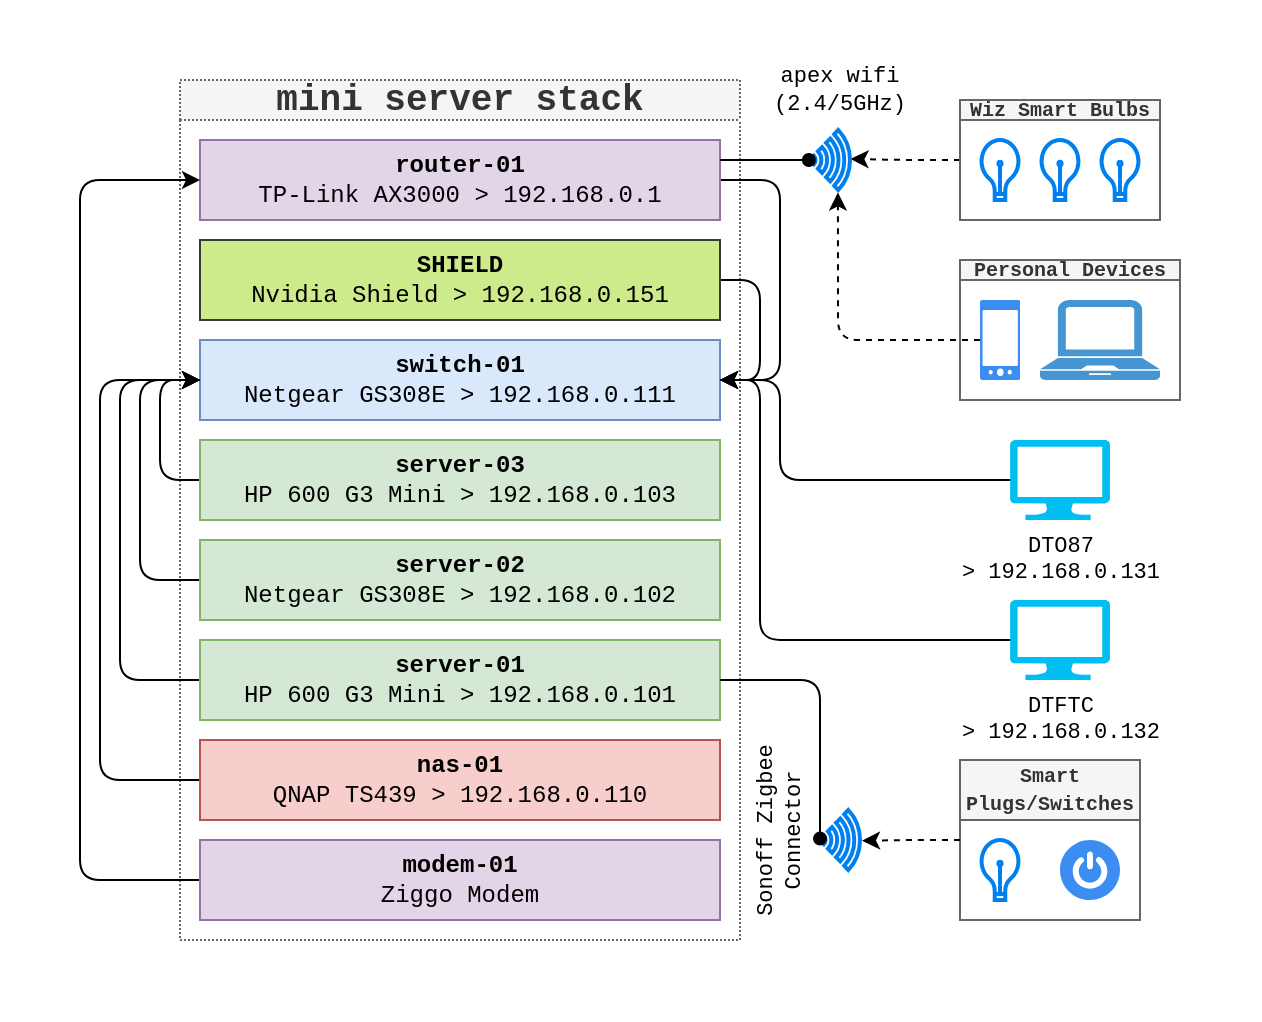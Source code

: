 <mxfile version="22.1.11" type="github">
  <diagram name="Page-1" id="ynxmdBR0fKhgFRv7cBId">
    <mxGraphModel dx="2042" dy="1820" grid="1" gridSize="10" guides="1" tooltips="1" connect="1" arrows="1" fold="1" page="1" pageScale="1" pageWidth="850" pageHeight="1100" math="0" shadow="0">
      <root>
        <mxCell id="0" />
        <mxCell id="1" parent="0" />
        <mxCell id="fZ4H5pgp1tq1CbFL9vs3-2" value="&lt;h2&gt;&lt;font&gt;mini server stack&lt;/font&gt;&lt;/h2&gt;" style="swimlane;whiteSpace=wrap;html=1;startSize=20;fontFamily=Courier New;dashed=1;dashPattern=1 1;fillColor=#f5f5f5;strokeColor=#666666;fontColor=#333333;" parent="1" vertex="1">
          <mxGeometry x="50" y="-60" width="280" height="430" as="geometry">
            <mxRectangle x="40" y="40" width="140" height="30" as="alternateBounds" />
          </mxGeometry>
        </mxCell>
        <mxCell id="fZ4H5pgp1tq1CbFL9vs3-3" value="&lt;font&gt;&lt;b&gt;switch-01&lt;br&gt;&lt;/b&gt;Netgear GS308E &amp;gt; 192.168.0.111&lt;br&gt;&lt;/font&gt;" style="rounded=0;whiteSpace=wrap;html=1;align=center;fillColor=#dae8fc;strokeColor=#6c8ebf;fontFamily=Courier New;" parent="fZ4H5pgp1tq1CbFL9vs3-2" vertex="1">
          <mxGeometry x="10" y="130" width="260" height="40" as="geometry" />
        </mxCell>
        <mxCell id="fZ4H5pgp1tq1CbFL9vs3-19" style="edgeStyle=orthogonalEdgeStyle;shape=connector;rounded=1;orthogonalLoop=1;jettySize=auto;html=1;exitX=0;exitY=0.5;exitDx=0;exitDy=0;entryX=0;entryY=0.5;entryDx=0;entryDy=0;labelBackgroundColor=default;strokeColor=default;align=center;verticalAlign=middle;fontFamily=Courier New;fontSize=11;fontColor=default;endArrow=classic;" parent="fZ4H5pgp1tq1CbFL9vs3-2" source="fZ4H5pgp1tq1CbFL9vs3-4" target="fZ4H5pgp1tq1CbFL9vs3-3" edge="1">
          <mxGeometry relative="1" as="geometry" />
        </mxCell>
        <mxCell id="fZ4H5pgp1tq1CbFL9vs3-4" value="&lt;font&gt;&lt;b&gt;server-03&lt;br&gt;&lt;/b&gt;HP 600 G3 Mini &amp;gt; 192.168.0.103&lt;br&gt;&lt;/font&gt;" style="rounded=0;whiteSpace=wrap;html=1;align=center;fillColor=#d5e8d4;strokeColor=#82b366;fontFamily=Courier New;" parent="fZ4H5pgp1tq1CbFL9vs3-2" vertex="1">
          <mxGeometry x="10" y="180" width="260" height="40" as="geometry" />
        </mxCell>
        <mxCell id="fZ4H5pgp1tq1CbFL9vs3-18" style="edgeStyle=orthogonalEdgeStyle;shape=connector;rounded=1;orthogonalLoop=1;jettySize=auto;html=1;exitX=0;exitY=0.5;exitDx=0;exitDy=0;entryX=0;entryY=0.5;entryDx=0;entryDy=0;labelBackgroundColor=default;strokeColor=default;align=center;verticalAlign=middle;fontFamily=Courier New;fontSize=11;fontColor=default;endArrow=classic;" parent="fZ4H5pgp1tq1CbFL9vs3-2" source="fZ4H5pgp1tq1CbFL9vs3-5" target="fZ4H5pgp1tq1CbFL9vs3-3" edge="1">
          <mxGeometry relative="1" as="geometry">
            <Array as="points">
              <mxPoint x="-20" y="250" />
              <mxPoint x="-20" y="150" />
            </Array>
          </mxGeometry>
        </mxCell>
        <mxCell id="fZ4H5pgp1tq1CbFL9vs3-5" value="&lt;font&gt;&lt;b&gt;server-02&lt;br&gt;&lt;/b&gt;Netgear GS308E &amp;gt; 192.168.0.102&lt;br&gt;&lt;/font&gt;" style="rounded=0;whiteSpace=wrap;html=1;align=center;fillColor=#d5e8d4;strokeColor=#82b366;fontFamily=Courier New;" parent="fZ4H5pgp1tq1CbFL9vs3-2" vertex="1">
          <mxGeometry x="10" y="230" width="260" height="40" as="geometry" />
        </mxCell>
        <mxCell id="fZ4H5pgp1tq1CbFL9vs3-20" style="edgeStyle=orthogonalEdgeStyle;shape=connector;rounded=1;orthogonalLoop=1;jettySize=auto;html=1;exitX=0;exitY=0.5;exitDx=0;exitDy=0;entryX=0;entryY=0.5;entryDx=0;entryDy=0;labelBackgroundColor=default;strokeColor=default;align=center;verticalAlign=middle;fontFamily=Courier New;fontSize=11;fontColor=default;endArrow=classic;" parent="fZ4H5pgp1tq1CbFL9vs3-2" source="fZ4H5pgp1tq1CbFL9vs3-6" target="fZ4H5pgp1tq1CbFL9vs3-3" edge="1">
          <mxGeometry relative="1" as="geometry">
            <Array as="points">
              <mxPoint x="-30" y="300" />
              <mxPoint x="-30" y="150" />
            </Array>
          </mxGeometry>
        </mxCell>
        <mxCell id="fZ4H5pgp1tq1CbFL9vs3-6" value="&lt;font&gt;&lt;b&gt;server-01&lt;br&gt;&lt;/b&gt;HP 600 G3 Mini&amp;nbsp;&amp;gt; 192.168.0.101&lt;/font&gt;" style="rounded=0;whiteSpace=wrap;html=1;align=center;fillColor=#d5e8d4;strokeColor=#82b366;fontFamily=Courier New;" parent="fZ4H5pgp1tq1CbFL9vs3-2" vertex="1">
          <mxGeometry x="10" y="280" width="260" height="40" as="geometry" />
        </mxCell>
        <mxCell id="fZ4H5pgp1tq1CbFL9vs3-22" style="edgeStyle=orthogonalEdgeStyle;shape=connector;rounded=1;orthogonalLoop=1;jettySize=auto;html=1;exitX=1;exitY=0.5;exitDx=0;exitDy=0;entryX=1;entryY=0.5;entryDx=0;entryDy=0;labelBackgroundColor=default;strokeColor=default;align=center;verticalAlign=middle;fontFamily=Courier New;fontSize=11;fontColor=default;endArrow=classic;" parent="fZ4H5pgp1tq1CbFL9vs3-2" source="fZ4H5pgp1tq1CbFL9vs3-7" target="fZ4H5pgp1tq1CbFL9vs3-3" edge="1">
          <mxGeometry relative="1" as="geometry">
            <Array as="points">
              <mxPoint x="300" y="50" />
              <mxPoint x="300" y="150" />
            </Array>
          </mxGeometry>
        </mxCell>
        <mxCell id="fZ4H5pgp1tq1CbFL9vs3-7" value="&lt;font&gt;&lt;b&gt;router-01&lt;br&gt;&lt;/b&gt;TP-Link AX3000 &amp;gt; 192.168.0.1&lt;br&gt;&lt;/font&gt;" style="rounded=0;whiteSpace=wrap;html=1;align=center;fillColor=#e1d5e7;strokeColor=#9673a6;fontFamily=Courier New;" parent="fZ4H5pgp1tq1CbFL9vs3-2" vertex="1">
          <mxGeometry x="10" y="30" width="260" height="40" as="geometry" />
        </mxCell>
        <mxCell id="fZ4H5pgp1tq1CbFL9vs3-21" style="edgeStyle=orthogonalEdgeStyle;shape=connector;rounded=1;orthogonalLoop=1;jettySize=auto;html=1;exitX=1;exitY=0.5;exitDx=0;exitDy=0;entryX=1;entryY=0.5;entryDx=0;entryDy=0;labelBackgroundColor=default;strokeColor=default;align=center;verticalAlign=middle;fontFamily=Courier New;fontSize=11;fontColor=default;endArrow=classic;" parent="fZ4H5pgp1tq1CbFL9vs3-2" source="fZ4H5pgp1tq1CbFL9vs3-8" target="fZ4H5pgp1tq1CbFL9vs3-3" edge="1">
          <mxGeometry relative="1" as="geometry" />
        </mxCell>
        <mxCell id="fZ4H5pgp1tq1CbFL9vs3-8" value="&lt;font&gt;&lt;b&gt;SHIELD&lt;br&gt;&lt;/b&gt;Nvidia Shield &amp;gt; 192.168.0.151&lt;/font&gt;" style="rounded=0;whiteSpace=wrap;html=1;align=center;fillColor=#cdeb8b;strokeColor=#36393d;fontFamily=Courier New;" parent="fZ4H5pgp1tq1CbFL9vs3-2" vertex="1">
          <mxGeometry x="10" y="80" width="260" height="40" as="geometry" />
        </mxCell>
        <mxCell id="fZ4H5pgp1tq1CbFL9vs3-61" style="edgeStyle=orthogonalEdgeStyle;shape=connector;rounded=1;orthogonalLoop=1;jettySize=auto;html=1;exitX=0;exitY=0.5;exitDx=0;exitDy=0;entryX=0;entryY=0.5;entryDx=0;entryDy=0;labelBackgroundColor=default;strokeColor=default;align=center;verticalAlign=middle;fontFamily=Helvetica;fontSize=11;fontColor=default;endArrow=classic;" parent="fZ4H5pgp1tq1CbFL9vs3-2" source="fZ4H5pgp1tq1CbFL9vs3-60" target="fZ4H5pgp1tq1CbFL9vs3-3" edge="1">
          <mxGeometry relative="1" as="geometry">
            <Array as="points">
              <mxPoint x="-40" y="350" />
              <mxPoint x="-40" y="150" />
            </Array>
          </mxGeometry>
        </mxCell>
        <mxCell id="fZ4H5pgp1tq1CbFL9vs3-60" value="&lt;font&gt;&lt;b&gt;nas-01&lt;br&gt;&lt;/b&gt;QNAP TS439 &amp;gt; 192.168.0.110&lt;/font&gt;" style="rounded=0;whiteSpace=wrap;html=1;align=center;fillColor=#f8cecc;strokeColor=#b85450;fontFamily=Courier New;" parent="fZ4H5pgp1tq1CbFL9vs3-2" vertex="1">
          <mxGeometry x="10" y="330" width="260" height="40" as="geometry" />
        </mxCell>
        <mxCell id="fZ4H5pgp1tq1CbFL9vs3-63" style="edgeStyle=orthogonalEdgeStyle;shape=connector;rounded=1;orthogonalLoop=1;jettySize=auto;html=1;exitX=0;exitY=0.5;exitDx=0;exitDy=0;entryX=0;entryY=0.5;entryDx=0;entryDy=0;labelBackgroundColor=default;strokeColor=default;align=center;verticalAlign=middle;fontFamily=Helvetica;fontSize=11;fontColor=default;endArrow=classic;" parent="fZ4H5pgp1tq1CbFL9vs3-2" source="fZ4H5pgp1tq1CbFL9vs3-62" target="fZ4H5pgp1tq1CbFL9vs3-7" edge="1">
          <mxGeometry relative="1" as="geometry">
            <Array as="points">
              <mxPoint x="-50" y="400" />
              <mxPoint x="-50" y="50" />
            </Array>
          </mxGeometry>
        </mxCell>
        <mxCell id="fZ4H5pgp1tq1CbFL9vs3-62" value="&lt;font&gt;&lt;b&gt;modem-01&lt;br&gt;&lt;/b&gt;Ziggo Modem&lt;/font&gt;" style="rounded=0;whiteSpace=wrap;html=1;align=center;fillColor=#e1d5e7;strokeColor=#9673a6;fontFamily=Courier New;" parent="fZ4H5pgp1tq1CbFL9vs3-2" vertex="1">
          <mxGeometry x="10" y="380" width="260" height="40" as="geometry" />
        </mxCell>
        <mxCell id="RAmNvF5jrk78lWXCJptD-2" value="" style="swimlane;startSize=0;fillColor=none;strokeColor=none;" vertex="1" parent="fZ4H5pgp1tq1CbFL9vs3-2">
          <mxGeometry x="-90" y="-40" width="630" height="510" as="geometry" />
        </mxCell>
        <mxCell id="fZ4H5pgp1tq1CbFL9vs3-42" style="edgeStyle=orthogonalEdgeStyle;shape=connector;rounded=1;orthogonalLoop=1;jettySize=auto;html=1;labelBackgroundColor=default;strokeColor=default;align=center;verticalAlign=middle;fontFamily=Courier New;fontSize=11;fontColor=default;endArrow=classic;dashed=1;entryX=1.041;entryY=0.302;entryDx=0;entryDy=0;entryPerimeter=0;" parent="1" source="fZ4H5pgp1tq1CbFL9vs3-41" target="fZ4H5pgp1tq1CbFL9vs3-64" edge="1">
          <mxGeometry relative="1" as="geometry">
            <mxPoint x="384.95" y="8.5" as="targetPoint" />
          </mxGeometry>
        </mxCell>
        <mxCell id="fZ4H5pgp1tq1CbFL9vs3-46" style="edgeStyle=orthogonalEdgeStyle;shape=connector;rounded=1;orthogonalLoop=1;jettySize=auto;html=1;labelBackgroundColor=default;strokeColor=default;align=center;verticalAlign=middle;fontFamily=Courier New;fontSize=11;fontColor=default;endArrow=classic;dashed=1;entryX=0.483;entryY=-0.014;entryDx=0;entryDy=0;entryPerimeter=0;" parent="1" source="fZ4H5pgp1tq1CbFL9vs3-43" target="fZ4H5pgp1tq1CbFL9vs3-64" edge="1">
          <mxGeometry relative="1" as="geometry">
            <mxPoint x="407.121" y="-18.993" as="targetPoint" />
          </mxGeometry>
        </mxCell>
        <mxCell id="fZ4H5pgp1tq1CbFL9vs3-43" value="&lt;font style=&quot;font-size: 10px;&quot;&gt;Wiz Smart Bulbs&lt;/font&gt;" style="swimlane;whiteSpace=wrap;html=1;fontFamily=Courier New;fontSize=11;fontColor=#333333;startSize=10;fillColor=#f5f5f5;strokeColor=#666666;" parent="1" vertex="1">
          <mxGeometry x="440" y="-50" width="100" height="60" as="geometry" />
        </mxCell>
        <mxCell id="fZ4H5pgp1tq1CbFL9vs3-39" value="" style="html=1;verticalLabelPosition=bottom;align=center;labelBackgroundColor=#ffffff;verticalAlign=top;strokeWidth=2;strokeColor=#0080F0;shadow=0;dashed=0;shape=mxgraph.ios7.icons.lightbulb;fontFamily=Courier New;fontSize=11;fontColor=default;" parent="fZ4H5pgp1tq1CbFL9vs3-43" vertex="1">
          <mxGeometry x="10" y="20" width="20" height="30" as="geometry" />
        </mxCell>
        <mxCell id="fZ4H5pgp1tq1CbFL9vs3-44" value="" style="html=1;verticalLabelPosition=bottom;align=center;labelBackgroundColor=#ffffff;verticalAlign=top;strokeWidth=2;strokeColor=#0080F0;shadow=0;dashed=0;shape=mxgraph.ios7.icons.lightbulb;fontFamily=Courier New;fontSize=11;fontColor=default;" parent="fZ4H5pgp1tq1CbFL9vs3-43" vertex="1">
          <mxGeometry x="40" y="20" width="20" height="30" as="geometry" />
        </mxCell>
        <mxCell id="fZ4H5pgp1tq1CbFL9vs3-45" value="" style="html=1;verticalLabelPosition=bottom;align=center;labelBackgroundColor=#ffffff;verticalAlign=top;strokeWidth=2;strokeColor=#0080F0;shadow=0;dashed=0;shape=mxgraph.ios7.icons.lightbulb;fontFamily=Courier New;fontSize=11;fontColor=default;" parent="fZ4H5pgp1tq1CbFL9vs3-43" vertex="1">
          <mxGeometry x="70" y="20" width="20" height="30" as="geometry" />
        </mxCell>
        <mxCell id="fZ4H5pgp1tq1CbFL9vs3-47" value="&lt;font style=&quot;font-size: 10px;&quot;&gt;Personal Devices&lt;/font&gt;" style="swimlane;whiteSpace=wrap;html=1;fontFamily=Courier New;fontSize=11;fontColor=#333333;startSize=10;fillColor=#f5f5f5;strokeColor=#666666;" parent="1" vertex="1">
          <mxGeometry x="440" y="30" width="110" height="70" as="geometry" />
        </mxCell>
        <mxCell id="fZ4H5pgp1tq1CbFL9vs3-41" value="" style="sketch=0;html=1;aspect=fixed;strokeColor=none;shadow=0;fillColor=#3B8DF1;verticalAlign=top;labelPosition=center;verticalLabelPosition=bottom;shape=mxgraph.gcp2.phone_android;fontFamily=Courier New;fontSize=11;fontColor=default;" parent="fZ4H5pgp1tq1CbFL9vs3-47" vertex="1">
          <mxGeometry x="10" y="20" width="20" height="40" as="geometry" />
        </mxCell>
        <mxCell id="fZ4H5pgp1tq1CbFL9vs3-52" value="" style="pointerEvents=1;shadow=0;dashed=0;html=1;strokeColor=none;fillColor=#4495D1;labelPosition=center;verticalLabelPosition=bottom;verticalAlign=top;align=center;outlineConnect=0;shape=mxgraph.veeam.laptop;fontFamily=Courier New;fontSize=11;fontColor=default;" parent="fZ4H5pgp1tq1CbFL9vs3-47" vertex="1">
          <mxGeometry x="40" y="20" width="60" height="40" as="geometry" />
        </mxCell>
        <mxCell id="fZ4H5pgp1tq1CbFL9vs3-58" style="edgeStyle=orthogonalEdgeStyle;shape=connector;rounded=1;orthogonalLoop=1;jettySize=auto;html=1;exitX=0;exitY=0.5;exitDx=0;exitDy=0;exitPerimeter=0;entryX=1;entryY=0.5;entryDx=0;entryDy=0;labelBackgroundColor=default;strokeColor=default;align=center;verticalAlign=middle;fontFamily=Helvetica;fontSize=11;fontColor=default;endArrow=classic;" parent="1" source="fZ4H5pgp1tq1CbFL9vs3-54" target="fZ4H5pgp1tq1CbFL9vs3-3" edge="1">
          <mxGeometry relative="1" as="geometry">
            <Array as="points">
              <mxPoint x="470" y="220" />
              <mxPoint x="340" y="220" />
              <mxPoint x="340" y="90" />
            </Array>
          </mxGeometry>
        </mxCell>
        <mxCell id="fZ4H5pgp1tq1CbFL9vs3-54" value="DTFTC&lt;br&gt;&amp;gt; 192.168.0.132" style="verticalLabelPosition=bottom;html=1;verticalAlign=top;align=center;strokeColor=none;fillColor=#00BEF2;shape=mxgraph.azure.computer;pointerEvents=1;fontFamily=Courier New;fontSize=11;fontColor=default;" parent="1" vertex="1">
          <mxGeometry x="465" y="200" width="50" height="40" as="geometry" />
        </mxCell>
        <mxCell id="fZ4H5pgp1tq1CbFL9vs3-59" style="edgeStyle=orthogonalEdgeStyle;shape=connector;rounded=1;orthogonalLoop=1;jettySize=auto;html=1;exitX=0;exitY=0.5;exitDx=0;exitDy=0;exitPerimeter=0;entryX=1;entryY=0.5;entryDx=0;entryDy=0;labelBackgroundColor=default;strokeColor=default;align=center;verticalAlign=middle;fontFamily=Helvetica;fontSize=11;fontColor=default;endArrow=classic;" parent="1" source="fZ4H5pgp1tq1CbFL9vs3-55" target="fZ4H5pgp1tq1CbFL9vs3-3" edge="1">
          <mxGeometry relative="1" as="geometry">
            <Array as="points">
              <mxPoint x="470" y="140" />
              <mxPoint x="350" y="140" />
              <mxPoint x="350" y="90" />
            </Array>
          </mxGeometry>
        </mxCell>
        <mxCell id="fZ4H5pgp1tq1CbFL9vs3-55" value="DTO87&lt;br&gt;&amp;gt; 192.168.0.131" style="verticalLabelPosition=bottom;html=1;verticalAlign=top;align=center;strokeColor=none;fillColor=#00BEF2;shape=mxgraph.azure.computer;pointerEvents=1;fontFamily=Courier New;fontSize=11;fontColor=default;" parent="1" vertex="1">
          <mxGeometry x="465" y="120" width="50" height="40" as="geometry" />
        </mxCell>
        <mxCell id="fZ4H5pgp1tq1CbFL9vs3-67" value="" style="group" parent="1" vertex="1" connectable="0">
          <mxGeometry x="335" y="240" width="90" height="70" as="geometry" />
        </mxCell>
        <mxCell id="fZ4H5pgp1tq1CbFL9vs3-65" value="" style="html=1;verticalLabelPosition=bottom;align=center;labelBackgroundColor=#ffffff;verticalAlign=top;strokeWidth=2;strokeColor=#0080F0;shadow=0;dashed=0;shape=mxgraph.ios7.icons.wifi;pointerEvents=1;fontFamily=Helvetica;fontSize=11;fontColor=default;rotation=90;" parent="fZ4H5pgp1tq1CbFL9vs3-67" vertex="1">
          <mxGeometry x="30" y="70" width="30" height="20" as="geometry" />
        </mxCell>
        <mxCell id="fZ4H5pgp1tq1CbFL9vs3-66" value="Sonoff Zigbee Connector" style="text;html=1;strokeColor=none;fillColor=none;align=center;verticalAlign=middle;whiteSpace=wrap;rounded=0;fontSize=11;fontFamily=Courier New;fontColor=default;rotation=-90;" parent="fZ4H5pgp1tq1CbFL9vs3-67" vertex="1">
          <mxGeometry x="-30" y="60" width="90" height="30" as="geometry" />
        </mxCell>
        <mxCell id="fZ4H5pgp1tq1CbFL9vs3-69" value="&lt;font style=&quot;font-size: 10px;&quot;&gt;Smart Plugs/Switches&lt;/font&gt;" style="swimlane;whiteSpace=wrap;html=1;fontFamily=Courier New;fontSize=11;fontColor=#333333;startSize=30;fillColor=#f5f5f5;strokeColor=#666666;" parent="1" vertex="1">
          <mxGeometry x="440" y="280" width="90" height="80" as="geometry" />
        </mxCell>
        <mxCell id="fZ4H5pgp1tq1CbFL9vs3-72" value="" style="html=1;verticalLabelPosition=bottom;align=center;labelBackgroundColor=#ffffff;verticalAlign=top;strokeWidth=2;strokeColor=#0080F0;shadow=0;dashed=0;shape=mxgraph.ios7.icons.lightbulb;fontFamily=Courier New;fontSize=11;fontColor=default;" parent="fZ4H5pgp1tq1CbFL9vs3-69" vertex="1">
          <mxGeometry x="10" y="40" width="20" height="30" as="geometry" />
        </mxCell>
        <mxCell id="fZ4H5pgp1tq1CbFL9vs3-73" value="" style="sketch=0;html=1;aspect=fixed;strokeColor=none;shadow=0;fillColor=#3B8DF1;verticalAlign=top;labelPosition=center;verticalLabelPosition=bottom;shape=mxgraph.gcp2.a7_power;fontFamily=Helvetica;fontSize=11;fontColor=default;" parent="fZ4H5pgp1tq1CbFL9vs3-69" vertex="1">
          <mxGeometry x="50" y="40" width="30" height="30" as="geometry" />
        </mxCell>
        <mxCell id="fZ4H5pgp1tq1CbFL9vs3-74" style="edgeStyle=orthogonalEdgeStyle;shape=connector;rounded=1;orthogonalLoop=1;jettySize=auto;html=1;exitX=0;exitY=0.5;exitDx=0;exitDy=0;entryX=0.512;entryY=-0.051;entryDx=0;entryDy=0;entryPerimeter=0;labelBackgroundColor=default;strokeColor=default;align=center;verticalAlign=middle;fontFamily=Helvetica;fontSize=11;fontColor=default;endArrow=classic;dashed=1;" parent="1" source="fZ4H5pgp1tq1CbFL9vs3-69" target="fZ4H5pgp1tq1CbFL9vs3-65" edge="1">
          <mxGeometry relative="1" as="geometry" />
        </mxCell>
        <mxCell id="fZ4H5pgp1tq1CbFL9vs3-76" value="" style="group" parent="1" vertex="1" connectable="0">
          <mxGeometry x="350" y="-70" width="60" height="70" as="geometry" />
        </mxCell>
        <mxCell id="fZ4H5pgp1tq1CbFL9vs3-27" value="apex wifi (2.4/5GHz)" style="text;html=1;strokeColor=none;fillColor=none;align=center;verticalAlign=middle;whiteSpace=wrap;rounded=0;fontSize=11;fontFamily=Courier New;fontColor=default;" parent="fZ4H5pgp1tq1CbFL9vs3-76" vertex="1">
          <mxGeometry width="60" height="30" as="geometry" />
        </mxCell>
        <mxCell id="fZ4H5pgp1tq1CbFL9vs3-64" value="" style="html=1;verticalLabelPosition=bottom;align=center;labelBackgroundColor=#ffffff;verticalAlign=top;strokeWidth=2;strokeColor=#0080F0;shadow=0;dashed=0;shape=mxgraph.ios7.icons.wifi;pointerEvents=1;fontFamily=Helvetica;fontSize=11;fontColor=default;rotation=90;" parent="fZ4H5pgp1tq1CbFL9vs3-76" vertex="1">
          <mxGeometry x="10" y="40" width="30" height="20" as="geometry" />
        </mxCell>
        <mxCell id="fZ4H5pgp1tq1CbFL9vs3-77" style="edgeStyle=orthogonalEdgeStyle;shape=connector;rounded=1;orthogonalLoop=1;jettySize=auto;html=1;exitX=1;exitY=0.5;exitDx=0;exitDy=0;entryX=0.476;entryY=0.973;entryDx=0;entryDy=0;entryPerimeter=0;labelBackgroundColor=default;strokeColor=default;align=center;verticalAlign=middle;fontFamily=Helvetica;fontSize=11;fontColor=default;endArrow=oval;endFill=1;" parent="1" source="fZ4H5pgp1tq1CbFL9vs3-6" target="fZ4H5pgp1tq1CbFL9vs3-65" edge="1">
          <mxGeometry relative="1" as="geometry">
            <Array as="points">
              <mxPoint x="370" y="240" />
              <mxPoint x="370" y="320" />
            </Array>
          </mxGeometry>
        </mxCell>
        <mxCell id="fZ4H5pgp1tq1CbFL9vs3-79" style="edgeStyle=orthogonalEdgeStyle;shape=connector;rounded=1;orthogonalLoop=1;jettySize=auto;html=1;exitX=1;exitY=0.25;exitDx=0;exitDy=0;entryX=0.5;entryY=1.029;entryDx=0;entryDy=0;entryPerimeter=0;labelBackgroundColor=default;strokeColor=default;align=center;verticalAlign=middle;fontFamily=Helvetica;fontSize=11;fontColor=default;endArrow=oval;endFill=1;" parent="1" source="fZ4H5pgp1tq1CbFL9vs3-7" target="fZ4H5pgp1tq1CbFL9vs3-64" edge="1">
          <mxGeometry relative="1" as="geometry" />
        </mxCell>
      </root>
    </mxGraphModel>
  </diagram>
</mxfile>
